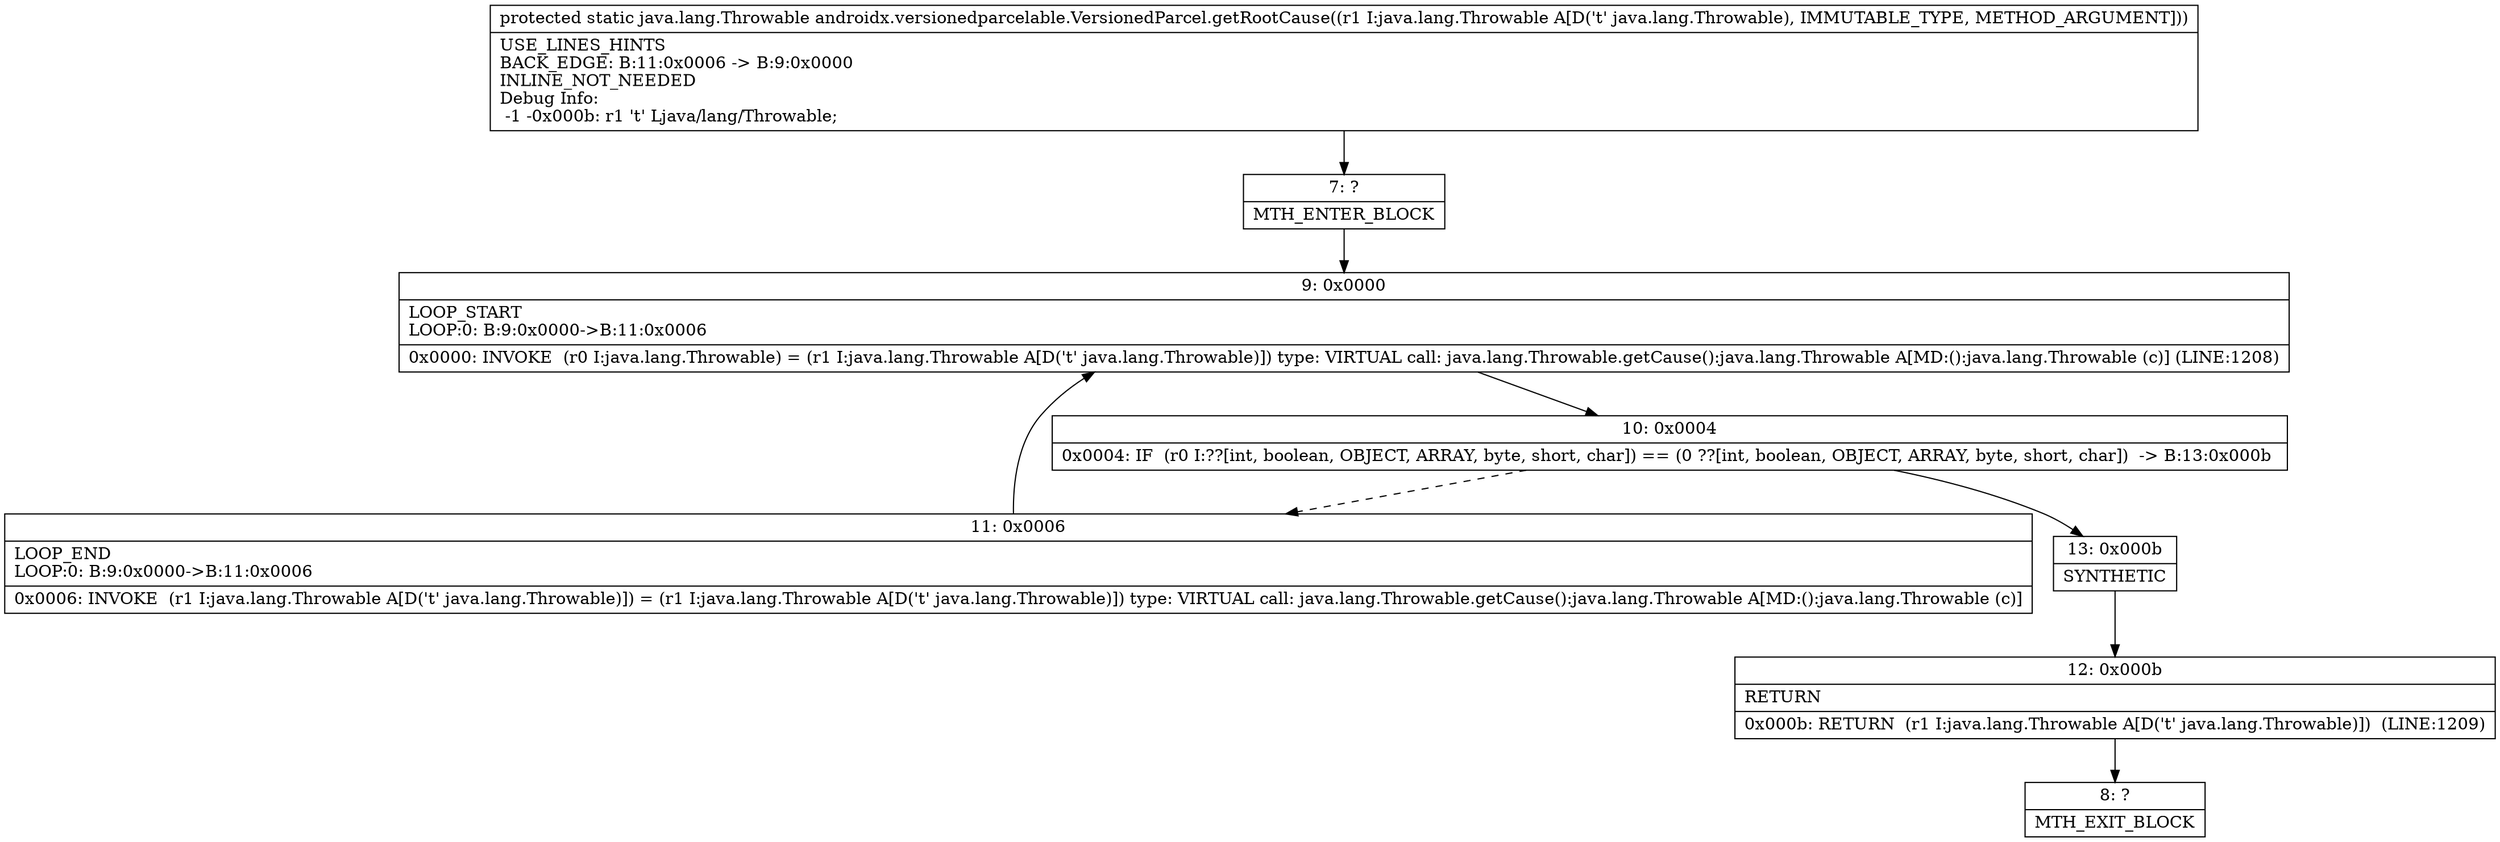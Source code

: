 digraph "CFG forandroidx.versionedparcelable.VersionedParcel.getRootCause(Ljava\/lang\/Throwable;)Ljava\/lang\/Throwable;" {
Node_7 [shape=record,label="{7\:\ ?|MTH_ENTER_BLOCK\l}"];
Node_9 [shape=record,label="{9\:\ 0x0000|LOOP_START\lLOOP:0: B:9:0x0000\-\>B:11:0x0006\l|0x0000: INVOKE  (r0 I:java.lang.Throwable) = (r1 I:java.lang.Throwable A[D('t' java.lang.Throwable)]) type: VIRTUAL call: java.lang.Throwable.getCause():java.lang.Throwable A[MD:():java.lang.Throwable (c)] (LINE:1208)\l}"];
Node_10 [shape=record,label="{10\:\ 0x0004|0x0004: IF  (r0 I:??[int, boolean, OBJECT, ARRAY, byte, short, char]) == (0 ??[int, boolean, OBJECT, ARRAY, byte, short, char])  \-\> B:13:0x000b \l}"];
Node_11 [shape=record,label="{11\:\ 0x0006|LOOP_END\lLOOP:0: B:9:0x0000\-\>B:11:0x0006\l|0x0006: INVOKE  (r1 I:java.lang.Throwable A[D('t' java.lang.Throwable)]) = (r1 I:java.lang.Throwable A[D('t' java.lang.Throwable)]) type: VIRTUAL call: java.lang.Throwable.getCause():java.lang.Throwable A[MD:():java.lang.Throwable (c)]\l}"];
Node_13 [shape=record,label="{13\:\ 0x000b|SYNTHETIC\l}"];
Node_12 [shape=record,label="{12\:\ 0x000b|RETURN\l|0x000b: RETURN  (r1 I:java.lang.Throwable A[D('t' java.lang.Throwable)])  (LINE:1209)\l}"];
Node_8 [shape=record,label="{8\:\ ?|MTH_EXIT_BLOCK\l}"];
MethodNode[shape=record,label="{protected static java.lang.Throwable androidx.versionedparcelable.VersionedParcel.getRootCause((r1 I:java.lang.Throwable A[D('t' java.lang.Throwable), IMMUTABLE_TYPE, METHOD_ARGUMENT]))  | USE_LINES_HINTS\lBACK_EDGE: B:11:0x0006 \-\> B:9:0x0000\lINLINE_NOT_NEEDED\lDebug Info:\l  \-1 \-0x000b: r1 't' Ljava\/lang\/Throwable;\l}"];
MethodNode -> Node_7;Node_7 -> Node_9;
Node_9 -> Node_10;
Node_10 -> Node_11[style=dashed];
Node_10 -> Node_13;
Node_11 -> Node_9;
Node_13 -> Node_12;
Node_12 -> Node_8;
}

